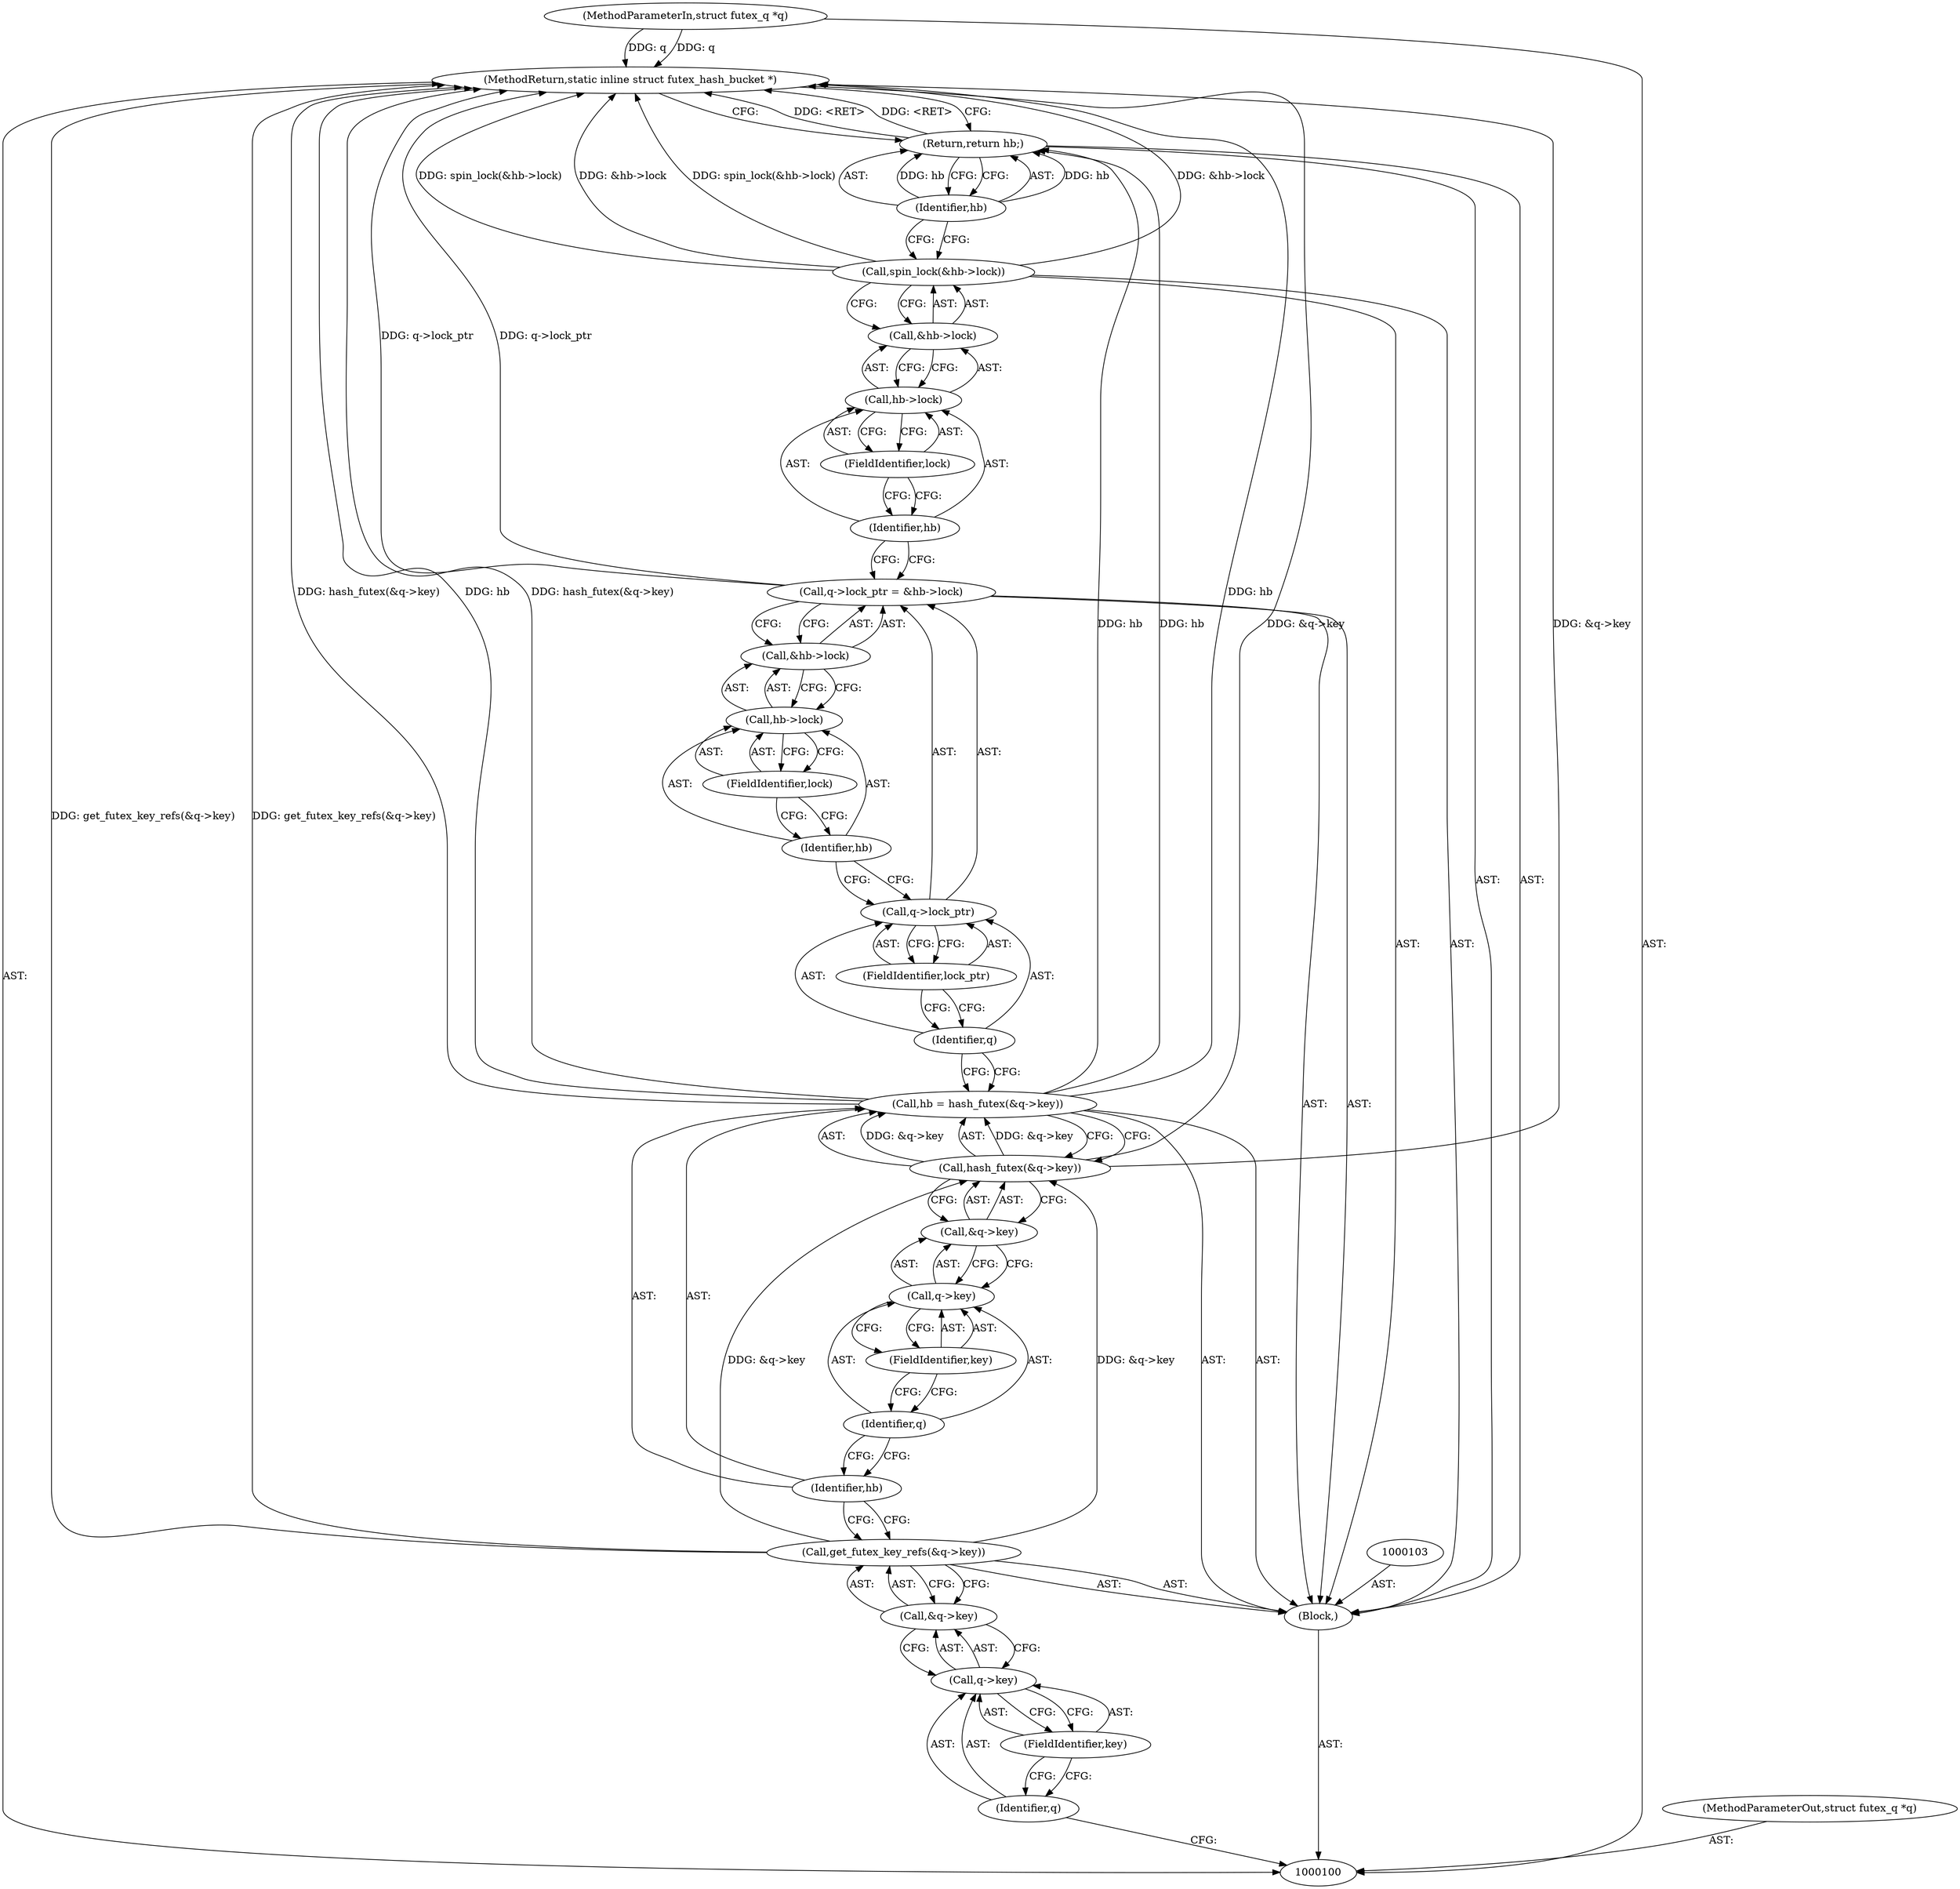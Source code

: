 digraph "1_linux_7ada876a8703f23befbb20a7465a702ee39b1704_1" {
"1000131" [label="(MethodReturn,static inline struct futex_hash_bucket *)"];
"1000101" [label="(MethodParameterIn,struct futex_q *q)"];
"1000163" [label="(MethodParameterOut,struct futex_q *q)"];
"1000129" [label="(Return,return hb;)"];
"1000130" [label="(Identifier,hb)"];
"1000102" [label="(Block,)"];
"1000104" [label="(Call,get_futex_key_refs(&q->key))"];
"1000105" [label="(Call,&q->key)"];
"1000106" [label="(Call,q->key)"];
"1000107" [label="(Identifier,q)"];
"1000108" [label="(FieldIdentifier,key)"];
"1000112" [label="(Call,&q->key)"];
"1000113" [label="(Call,q->key)"];
"1000114" [label="(Identifier,q)"];
"1000109" [label="(Call,hb = hash_futex(&q->key))"];
"1000110" [label="(Identifier,hb)"];
"1000115" [label="(FieldIdentifier,key)"];
"1000111" [label="(Call,hash_futex(&q->key))"];
"1000120" [label="(Call,&hb->lock)"];
"1000121" [label="(Call,hb->lock)"];
"1000122" [label="(Identifier,hb)"];
"1000116" [label="(Call,q->lock_ptr = &hb->lock)"];
"1000117" [label="(Call,q->lock_ptr)"];
"1000118" [label="(Identifier,q)"];
"1000123" [label="(FieldIdentifier,lock)"];
"1000119" [label="(FieldIdentifier,lock_ptr)"];
"1000124" [label="(Call,spin_lock(&hb->lock))"];
"1000125" [label="(Call,&hb->lock)"];
"1000126" [label="(Call,hb->lock)"];
"1000127" [label="(Identifier,hb)"];
"1000128" [label="(FieldIdentifier,lock)"];
"1000131" -> "1000100"  [label="AST: "];
"1000131" -> "1000129"  [label="CFG: "];
"1000129" -> "1000131"  [label="DDG: <RET>"];
"1000116" -> "1000131"  [label="DDG: q->lock_ptr"];
"1000124" -> "1000131"  [label="DDG: &hb->lock"];
"1000124" -> "1000131"  [label="DDG: spin_lock(&hb->lock)"];
"1000104" -> "1000131"  [label="DDG: get_futex_key_refs(&q->key)"];
"1000111" -> "1000131"  [label="DDG: &q->key"];
"1000101" -> "1000131"  [label="DDG: q"];
"1000109" -> "1000131"  [label="DDG: hb"];
"1000109" -> "1000131"  [label="DDG: hash_futex(&q->key)"];
"1000101" -> "1000100"  [label="AST: "];
"1000101" -> "1000131"  [label="DDG: q"];
"1000163" -> "1000100"  [label="AST: "];
"1000129" -> "1000102"  [label="AST: "];
"1000129" -> "1000130"  [label="CFG: "];
"1000130" -> "1000129"  [label="AST: "];
"1000131" -> "1000129"  [label="CFG: "];
"1000129" -> "1000131"  [label="DDG: <RET>"];
"1000130" -> "1000129"  [label="DDG: hb"];
"1000109" -> "1000129"  [label="DDG: hb"];
"1000130" -> "1000129"  [label="AST: "];
"1000130" -> "1000124"  [label="CFG: "];
"1000129" -> "1000130"  [label="CFG: "];
"1000130" -> "1000129"  [label="DDG: hb"];
"1000102" -> "1000100"  [label="AST: "];
"1000103" -> "1000102"  [label="AST: "];
"1000104" -> "1000102"  [label="AST: "];
"1000109" -> "1000102"  [label="AST: "];
"1000116" -> "1000102"  [label="AST: "];
"1000124" -> "1000102"  [label="AST: "];
"1000129" -> "1000102"  [label="AST: "];
"1000104" -> "1000102"  [label="AST: "];
"1000104" -> "1000105"  [label="CFG: "];
"1000105" -> "1000104"  [label="AST: "];
"1000110" -> "1000104"  [label="CFG: "];
"1000104" -> "1000131"  [label="DDG: get_futex_key_refs(&q->key)"];
"1000104" -> "1000111"  [label="DDG: &q->key"];
"1000105" -> "1000104"  [label="AST: "];
"1000105" -> "1000106"  [label="CFG: "];
"1000106" -> "1000105"  [label="AST: "];
"1000104" -> "1000105"  [label="CFG: "];
"1000106" -> "1000105"  [label="AST: "];
"1000106" -> "1000108"  [label="CFG: "];
"1000107" -> "1000106"  [label="AST: "];
"1000108" -> "1000106"  [label="AST: "];
"1000105" -> "1000106"  [label="CFG: "];
"1000107" -> "1000106"  [label="AST: "];
"1000107" -> "1000100"  [label="CFG: "];
"1000108" -> "1000107"  [label="CFG: "];
"1000108" -> "1000106"  [label="AST: "];
"1000108" -> "1000107"  [label="CFG: "];
"1000106" -> "1000108"  [label="CFG: "];
"1000112" -> "1000111"  [label="AST: "];
"1000112" -> "1000113"  [label="CFG: "];
"1000113" -> "1000112"  [label="AST: "];
"1000111" -> "1000112"  [label="CFG: "];
"1000113" -> "1000112"  [label="AST: "];
"1000113" -> "1000115"  [label="CFG: "];
"1000114" -> "1000113"  [label="AST: "];
"1000115" -> "1000113"  [label="AST: "];
"1000112" -> "1000113"  [label="CFG: "];
"1000114" -> "1000113"  [label="AST: "];
"1000114" -> "1000110"  [label="CFG: "];
"1000115" -> "1000114"  [label="CFG: "];
"1000109" -> "1000102"  [label="AST: "];
"1000109" -> "1000111"  [label="CFG: "];
"1000110" -> "1000109"  [label="AST: "];
"1000111" -> "1000109"  [label="AST: "];
"1000118" -> "1000109"  [label="CFG: "];
"1000109" -> "1000131"  [label="DDG: hb"];
"1000109" -> "1000131"  [label="DDG: hash_futex(&q->key)"];
"1000111" -> "1000109"  [label="DDG: &q->key"];
"1000109" -> "1000129"  [label="DDG: hb"];
"1000110" -> "1000109"  [label="AST: "];
"1000110" -> "1000104"  [label="CFG: "];
"1000114" -> "1000110"  [label="CFG: "];
"1000115" -> "1000113"  [label="AST: "];
"1000115" -> "1000114"  [label="CFG: "];
"1000113" -> "1000115"  [label="CFG: "];
"1000111" -> "1000109"  [label="AST: "];
"1000111" -> "1000112"  [label="CFG: "];
"1000112" -> "1000111"  [label="AST: "];
"1000109" -> "1000111"  [label="CFG: "];
"1000111" -> "1000131"  [label="DDG: &q->key"];
"1000111" -> "1000109"  [label="DDG: &q->key"];
"1000104" -> "1000111"  [label="DDG: &q->key"];
"1000120" -> "1000116"  [label="AST: "];
"1000120" -> "1000121"  [label="CFG: "];
"1000121" -> "1000120"  [label="AST: "];
"1000116" -> "1000120"  [label="CFG: "];
"1000121" -> "1000120"  [label="AST: "];
"1000121" -> "1000123"  [label="CFG: "];
"1000122" -> "1000121"  [label="AST: "];
"1000123" -> "1000121"  [label="AST: "];
"1000120" -> "1000121"  [label="CFG: "];
"1000122" -> "1000121"  [label="AST: "];
"1000122" -> "1000117"  [label="CFG: "];
"1000123" -> "1000122"  [label="CFG: "];
"1000116" -> "1000102"  [label="AST: "];
"1000116" -> "1000120"  [label="CFG: "];
"1000117" -> "1000116"  [label="AST: "];
"1000120" -> "1000116"  [label="AST: "];
"1000127" -> "1000116"  [label="CFG: "];
"1000116" -> "1000131"  [label="DDG: q->lock_ptr"];
"1000117" -> "1000116"  [label="AST: "];
"1000117" -> "1000119"  [label="CFG: "];
"1000118" -> "1000117"  [label="AST: "];
"1000119" -> "1000117"  [label="AST: "];
"1000122" -> "1000117"  [label="CFG: "];
"1000118" -> "1000117"  [label="AST: "];
"1000118" -> "1000109"  [label="CFG: "];
"1000119" -> "1000118"  [label="CFG: "];
"1000123" -> "1000121"  [label="AST: "];
"1000123" -> "1000122"  [label="CFG: "];
"1000121" -> "1000123"  [label="CFG: "];
"1000119" -> "1000117"  [label="AST: "];
"1000119" -> "1000118"  [label="CFG: "];
"1000117" -> "1000119"  [label="CFG: "];
"1000124" -> "1000102"  [label="AST: "];
"1000124" -> "1000125"  [label="CFG: "];
"1000125" -> "1000124"  [label="AST: "];
"1000130" -> "1000124"  [label="CFG: "];
"1000124" -> "1000131"  [label="DDG: &hb->lock"];
"1000124" -> "1000131"  [label="DDG: spin_lock(&hb->lock)"];
"1000125" -> "1000124"  [label="AST: "];
"1000125" -> "1000126"  [label="CFG: "];
"1000126" -> "1000125"  [label="AST: "];
"1000124" -> "1000125"  [label="CFG: "];
"1000126" -> "1000125"  [label="AST: "];
"1000126" -> "1000128"  [label="CFG: "];
"1000127" -> "1000126"  [label="AST: "];
"1000128" -> "1000126"  [label="AST: "];
"1000125" -> "1000126"  [label="CFG: "];
"1000127" -> "1000126"  [label="AST: "];
"1000127" -> "1000116"  [label="CFG: "];
"1000128" -> "1000127"  [label="CFG: "];
"1000128" -> "1000126"  [label="AST: "];
"1000128" -> "1000127"  [label="CFG: "];
"1000126" -> "1000128"  [label="CFG: "];
}
